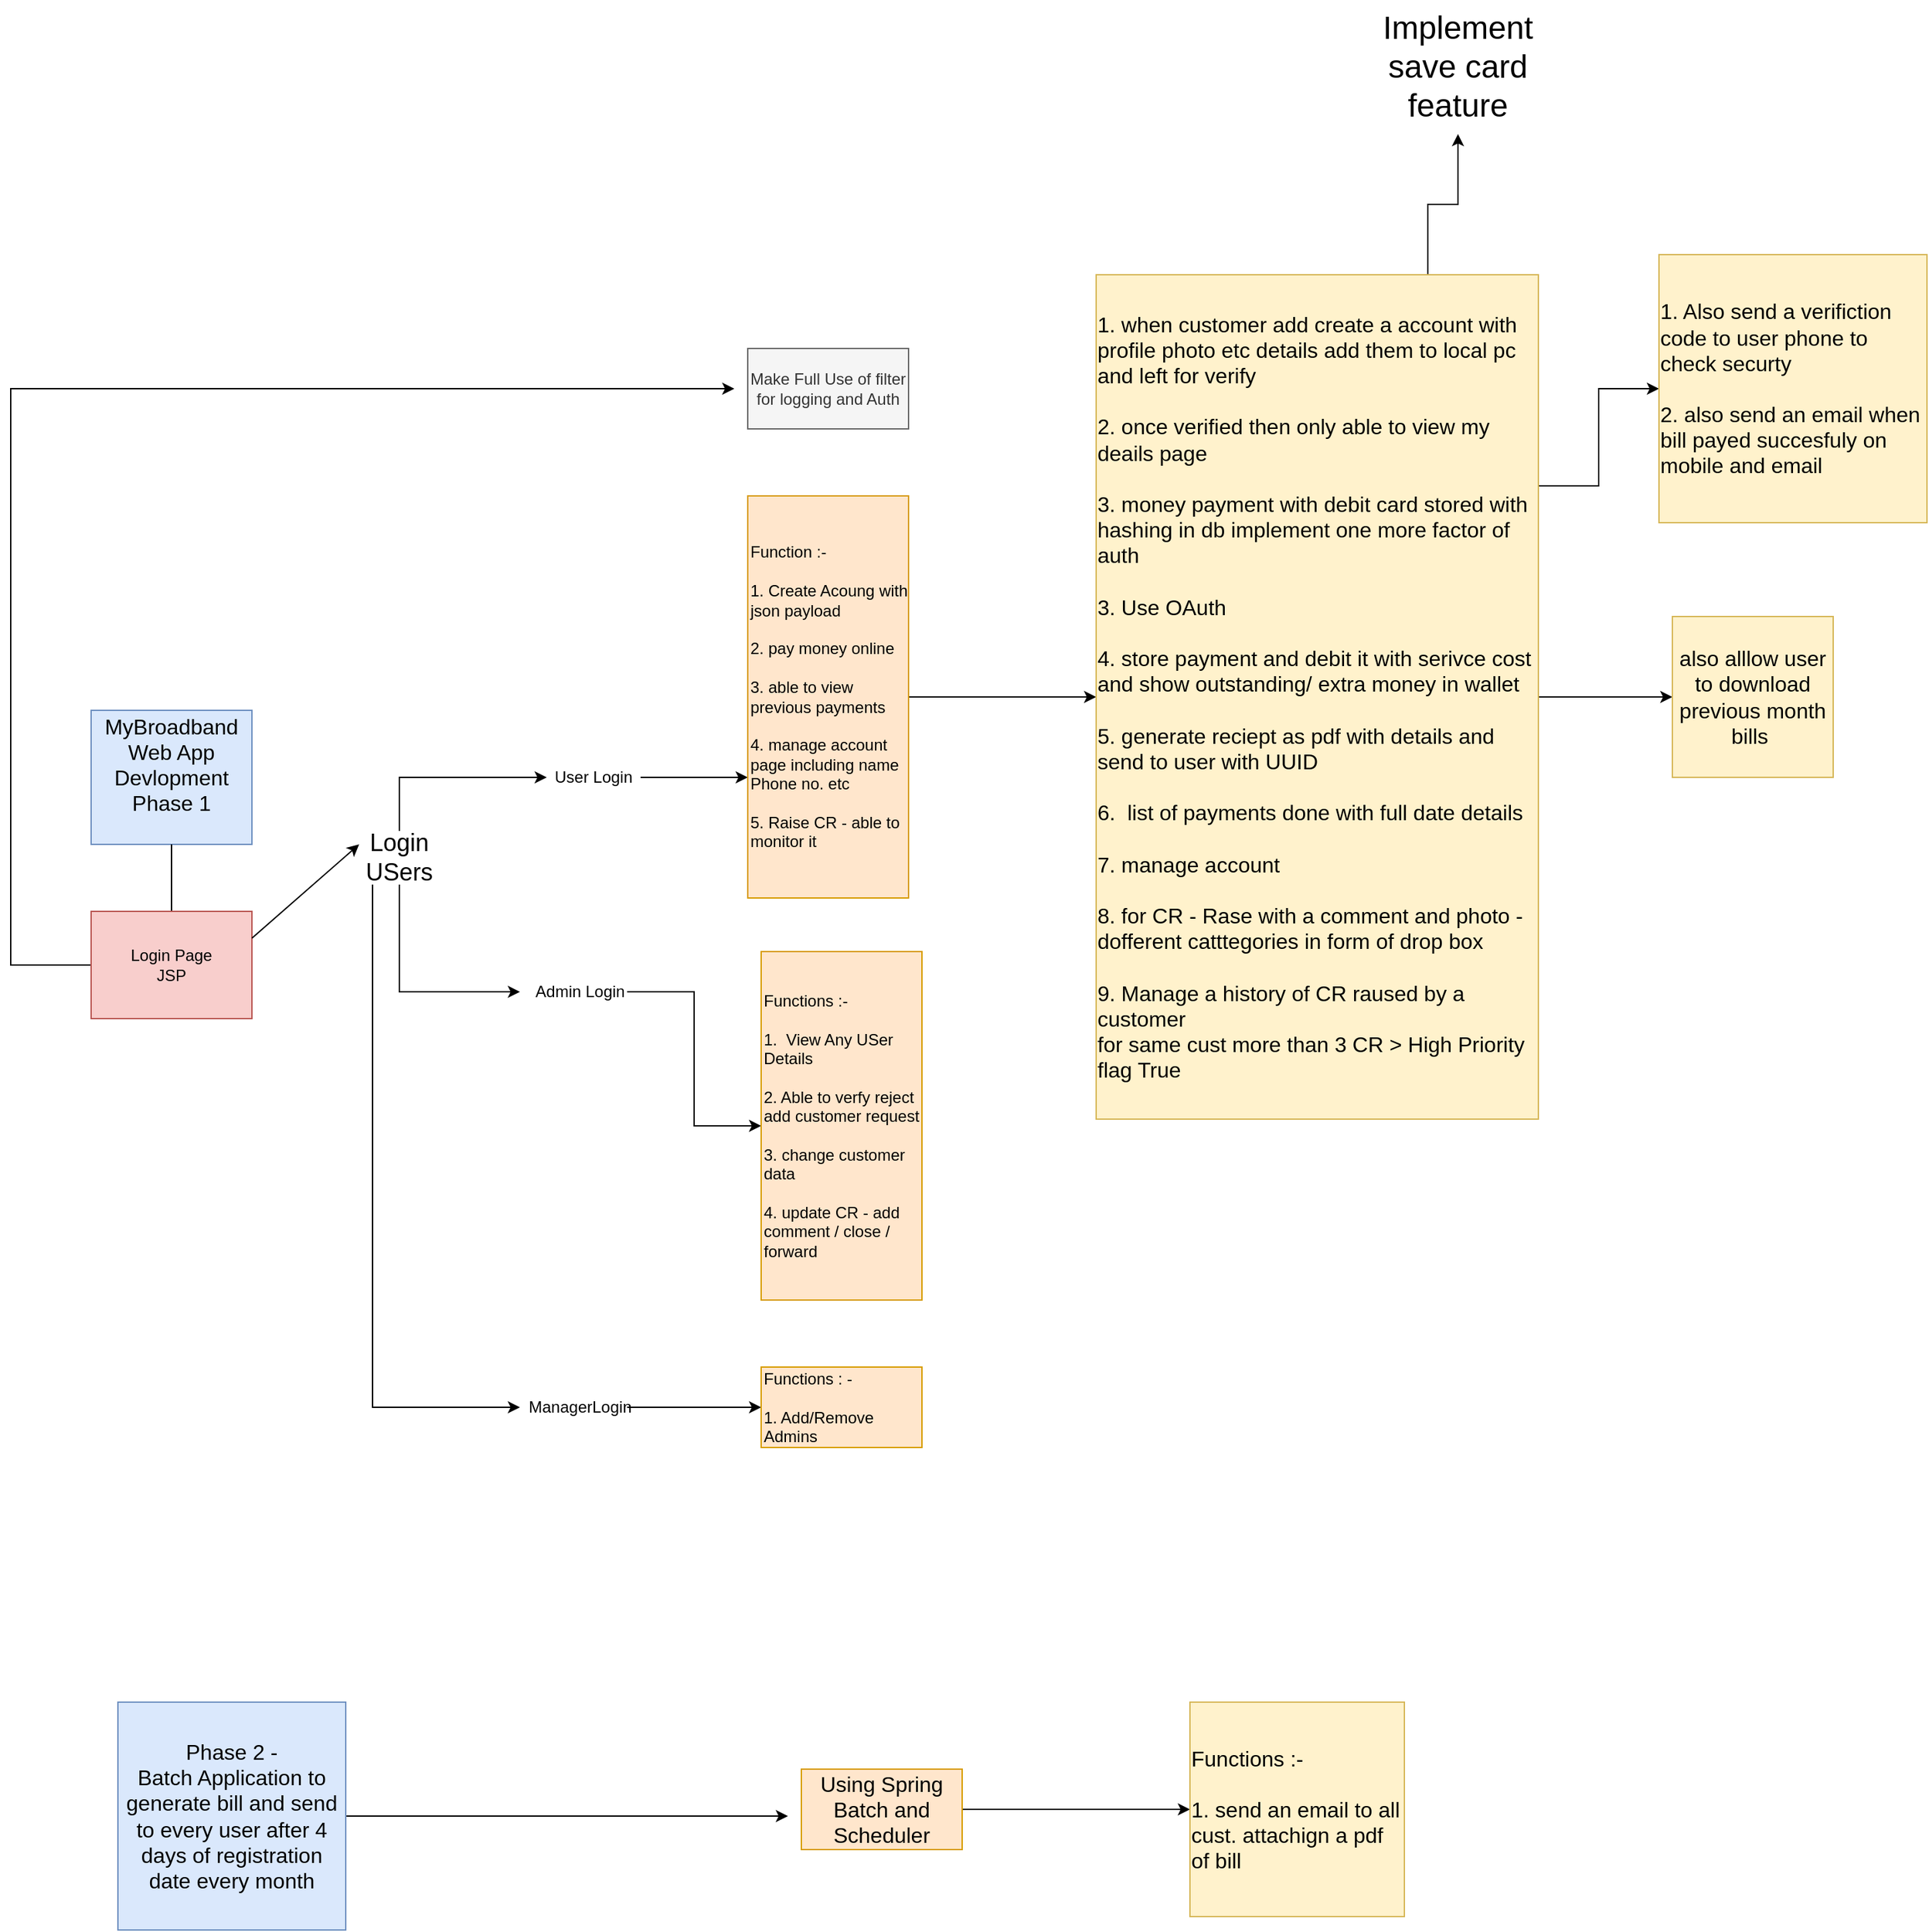 <mxfile version="16.5.1" type="device"><diagram id="N06PB8gWCvAoNvqZ9SwN" name="Architecture"><mxGraphModel dx="1955" dy="2448" grid="1" gridSize="10" guides="1" tooltips="1" connect="1" arrows="1" fold="1" page="1" pageScale="1" pageWidth="850" pageHeight="1100" math="0" shadow="0"><root><mxCell id="0"/><mxCell id="1" parent="0"/><mxCell id="XfTcT6b9Jb_cP8vCyyQy-3" value="&lt;font size=&quot;3&quot;&gt;MyBroadband Web App Devlopment Phase 1&lt;br&gt;&lt;br&gt;&lt;/font&gt;" style="rounded=0;whiteSpace=wrap;html=1;fillColor=#dae8fc;strokeColor=#6c8ebf;" parent="1" vertex="1"><mxGeometry x="350" y="30" width="120" height="100" as="geometry"/></mxCell><mxCell id="XfTcT6b9Jb_cP8vCyyQy-7" value="" style="endArrow=classic;html=1;exitX=0.5;exitY=1;exitDx=0;exitDy=0;" parent="1" source="XfTcT6b9Jb_cP8vCyyQy-3" edge="1"><mxGeometry width="50" height="50" relative="1" as="geometry"><mxPoint x="410" y="200" as="sourcePoint"/><mxPoint x="410" y="200" as="targetPoint"/></mxGeometry></mxCell><mxCell id="XfTcT6b9Jb_cP8vCyyQy-37" style="edgeStyle=orthogonalEdgeStyle;rounded=0;orthogonalLoop=1;jettySize=auto;html=1;" parent="1" source="XfTcT6b9Jb_cP8vCyyQy-10" edge="1"><mxGeometry relative="1" as="geometry"><mxPoint x="830" y="-210" as="targetPoint"/><Array as="points"><mxPoint x="290" y="220"/><mxPoint x="290" y="-210"/></Array></mxGeometry></mxCell><mxCell id="XfTcT6b9Jb_cP8vCyyQy-10" value="Login Page&lt;br&gt;JSP" style="rounded=0;whiteSpace=wrap;html=1;fillColor=#f8cecc;strokeColor=#b85450;" parent="1" vertex="1"><mxGeometry x="350" y="180" width="120" height="80" as="geometry"/></mxCell><mxCell id="XfTcT6b9Jb_cP8vCyyQy-11" value="" style="endArrow=classic;html=1;" parent="1" edge="1"><mxGeometry width="50" height="50" relative="1" as="geometry"><mxPoint x="470" y="200" as="sourcePoint"/><mxPoint x="550" y="130" as="targetPoint"/></mxGeometry></mxCell><mxCell id="XfTcT6b9Jb_cP8vCyyQy-21" style="edgeStyle=orthogonalEdgeStyle;rounded=0;orthogonalLoop=1;jettySize=auto;html=1;" parent="1" source="XfTcT6b9Jb_cP8vCyyQy-15" edge="1"><mxGeometry relative="1" as="geometry"><mxPoint x="690" y="80" as="targetPoint"/><Array as="points"><mxPoint x="580" y="80"/></Array></mxGeometry></mxCell><mxCell id="XfTcT6b9Jb_cP8vCyyQy-29" style="edgeStyle=orthogonalEdgeStyle;rounded=0;orthogonalLoop=1;jettySize=auto;html=1;" parent="1" edge="1"><mxGeometry relative="1" as="geometry"><mxPoint x="670" y="240" as="targetPoint"/><mxPoint x="580" y="160" as="sourcePoint"/><Array as="points"><mxPoint x="580" y="240"/></Array></mxGeometry></mxCell><mxCell id="XfTcT6b9Jb_cP8vCyyQy-33" style="edgeStyle=orthogonalEdgeStyle;rounded=0;orthogonalLoop=1;jettySize=auto;html=1;" parent="1" source="XfTcT6b9Jb_cP8vCyyQy-15" edge="1"><mxGeometry relative="1" as="geometry"><mxPoint x="670" y="550" as="targetPoint"/><Array as="points"><mxPoint x="560" y="550"/></Array></mxGeometry></mxCell><mxCell id="XfTcT6b9Jb_cP8vCyyQy-15" value="&lt;font style=&quot;font-size: 18px&quot;&gt;Login USers&lt;/font&gt;" style="text;html=1;strokeColor=none;fillColor=none;align=center;verticalAlign=middle;whiteSpace=wrap;rounded=0;" parent="1" vertex="1"><mxGeometry x="560" y="120" width="40" height="40" as="geometry"/></mxCell><mxCell id="XfTcT6b9Jb_cP8vCyyQy-26" style="edgeStyle=orthogonalEdgeStyle;rounded=0;orthogonalLoop=1;jettySize=auto;html=1;" parent="1" source="XfTcT6b9Jb_cP8vCyyQy-23" edge="1"><mxGeometry relative="1" as="geometry"><mxPoint x="840" y="80" as="targetPoint"/></mxGeometry></mxCell><mxCell id="XfTcT6b9Jb_cP8vCyyQy-23" value="User Login&lt;br&gt;" style="text;html=1;strokeColor=none;fillColor=none;align=center;verticalAlign=middle;whiteSpace=wrap;rounded=0;" parent="1" vertex="1"><mxGeometry x="690" y="70" width="70" height="20" as="geometry"/></mxCell><mxCell id="XfTcT6b9Jb_cP8vCyyQy-40" style="edgeStyle=orthogonalEdgeStyle;rounded=0;orthogonalLoop=1;jettySize=auto;html=1;" parent="1" source="XfTcT6b9Jb_cP8vCyyQy-27" target="XfTcT6b9Jb_cP8vCyyQy-38" edge="1"><mxGeometry relative="1" as="geometry"/></mxCell><mxCell id="XfTcT6b9Jb_cP8vCyyQy-27" value="Function :-&amp;nbsp;&lt;br&gt;&lt;br&gt;1. Create Acoung with json payload&lt;br&gt;&lt;br&gt;2. pay money online&lt;br&gt;&lt;br&gt;3. able to view previous payments&amp;nbsp;&lt;br&gt;&lt;br&gt;4. manage account page including name Phone no. etc&amp;nbsp;&lt;br&gt;&lt;br&gt;5. Raise CR - able to monitor it" style="rounded=0;whiteSpace=wrap;html=1;align=left;fillColor=#ffe6cc;strokeColor=#d79b00;" parent="1" vertex="1"><mxGeometry x="840" y="-130" width="120" height="300" as="geometry"/></mxCell><mxCell id="XfTcT6b9Jb_cP8vCyyQy-31" style="edgeStyle=orthogonalEdgeStyle;rounded=0;orthogonalLoop=1;jettySize=auto;html=1;" parent="1" source="XfTcT6b9Jb_cP8vCyyQy-30" target="XfTcT6b9Jb_cP8vCyyQy-32" edge="1"><mxGeometry relative="1" as="geometry"><mxPoint x="840" y="240" as="targetPoint"/></mxGeometry></mxCell><mxCell id="XfTcT6b9Jb_cP8vCyyQy-30" value="Admin Login" style="text;html=1;strokeColor=none;fillColor=none;align=center;verticalAlign=middle;whiteSpace=wrap;rounded=0;" parent="1" vertex="1"><mxGeometry x="680" y="230" width="70" height="20" as="geometry"/></mxCell><mxCell id="XfTcT6b9Jb_cP8vCyyQy-32" value="Functions :-&lt;br&gt;&lt;br&gt;&lt;div&gt;&lt;span&gt;1.&amp;nbsp; View Any USer Details&amp;nbsp;&lt;/span&gt;&lt;/div&gt;&lt;div&gt;&lt;span&gt;&lt;br&gt;&lt;/span&gt;&lt;/div&gt;&lt;div&gt;&lt;span&gt;2. Able to verfy reject add customer request&lt;/span&gt;&lt;/div&gt;&lt;div&gt;&lt;span&gt;&lt;br&gt;&lt;/span&gt;&lt;/div&gt;&lt;div&gt;&lt;span&gt;3. change customer data&lt;/span&gt;&lt;/div&gt;&lt;div&gt;&lt;span&gt;&lt;br&gt;&lt;/span&gt;&lt;/div&gt;&lt;div&gt;&lt;span&gt;4. update CR - add comment / close / forward&lt;/span&gt;&lt;/div&gt;" style="rounded=0;whiteSpace=wrap;html=1;align=left;fillColor=#ffe6cc;strokeColor=#d79b00;" parent="1" vertex="1"><mxGeometry x="850" y="210" width="120" height="260" as="geometry"/></mxCell><mxCell id="XfTcT6b9Jb_cP8vCyyQy-35" style="edgeStyle=orthogonalEdgeStyle;rounded=0;orthogonalLoop=1;jettySize=auto;html=1;" parent="1" source="XfTcT6b9Jb_cP8vCyyQy-34" edge="1"><mxGeometry relative="1" as="geometry"><mxPoint x="850" y="550" as="targetPoint"/></mxGeometry></mxCell><mxCell id="XfTcT6b9Jb_cP8vCyyQy-34" value="ManagerLogin" style="text;html=1;strokeColor=none;fillColor=none;align=center;verticalAlign=middle;whiteSpace=wrap;rounded=0;" parent="1" vertex="1"><mxGeometry x="680" y="540" width="70" height="20" as="geometry"/></mxCell><mxCell id="XfTcT6b9Jb_cP8vCyyQy-36" value="Functions : -&lt;br&gt;&lt;br&gt;1. Add/Remove Admins" style="rounded=0;whiteSpace=wrap;html=1;align=left;fillColor=#ffe6cc;strokeColor=#d79b00;" parent="1" vertex="1"><mxGeometry x="850" y="520" width="120" height="60" as="geometry"/></mxCell><mxCell id="XfTcT6b9Jb_cP8vCyyQy-47" style="edgeStyle=orthogonalEdgeStyle;rounded=0;orthogonalLoop=1;jettySize=auto;html=1;" parent="1" source="XfTcT6b9Jb_cP8vCyyQy-38" target="XfTcT6b9Jb_cP8vCyyQy-48" edge="1"><mxGeometry relative="1" as="geometry"><mxPoint x="1540" y="20" as="targetPoint"/></mxGeometry></mxCell><mxCell id="XfTcT6b9Jb_cP8vCyyQy-49" style="edgeStyle=orthogonalEdgeStyle;rounded=0;orthogonalLoop=1;jettySize=auto;html=1;exitX=1;exitY=0.25;exitDx=0;exitDy=0;" parent="1" source="XfTcT6b9Jb_cP8vCyyQy-38" target="XfTcT6b9Jb_cP8vCyyQy-50" edge="1"><mxGeometry relative="1" as="geometry"><mxPoint x="1520" y="-136.667" as="targetPoint"/></mxGeometry></mxCell><mxCell id="EUYdwIX3qBwDujt_MDsr-1" style="edgeStyle=orthogonalEdgeStyle;rounded=0;orthogonalLoop=1;jettySize=auto;html=1;exitX=0.75;exitY=0;exitDx=0;exitDy=0;" parent="1" source="XfTcT6b9Jb_cP8vCyyQy-38" target="EUYdwIX3qBwDujt_MDsr-2" edge="1"><mxGeometry relative="1" as="geometry"><mxPoint x="1370" y="-390" as="targetPoint"/></mxGeometry></mxCell><mxCell id="XfTcT6b9Jb_cP8vCyyQy-38" value="&lt;div style=&quot;text-align: left&quot;&gt;&lt;span style=&quot;font-size: medium&quot;&gt;1. when customer add create a account with profile photo etc details add them to local pc and left for verify&lt;/span&gt;&lt;/div&gt;&lt;font size=&quot;3&quot;&gt;&lt;div style=&quot;text-align: left&quot;&gt;&lt;br&gt;&lt;/div&gt;&lt;div style=&quot;text-align: left&quot;&gt;&lt;span&gt;2. once verified then only able to view my deails page&lt;/span&gt;&lt;/div&gt;&lt;div style=&quot;text-align: left&quot;&gt;&lt;span&gt;&lt;br&gt;&lt;/span&gt;&lt;/div&gt;&lt;div style=&quot;text-align: left&quot;&gt;&lt;span&gt;3. money payment with debit card stored with hashing in db implement one more factor of auth&lt;/span&gt;&lt;/div&gt;&lt;div style=&quot;text-align: left&quot;&gt;&lt;span&gt;&lt;br&gt;&lt;/span&gt;&lt;/div&gt;&lt;div style=&quot;text-align: left&quot;&gt;3. Use OAuth&amp;nbsp;&lt;/div&gt;&lt;div style=&quot;text-align: left&quot;&gt;&lt;br&gt;&lt;/div&gt;&lt;div style=&quot;text-align: left&quot;&gt;4. store payment and debit it with serivce cost and show outstanding/ extra money in wallet&lt;/div&gt;&lt;div style=&quot;text-align: left&quot;&gt;&lt;br&gt;&lt;/div&gt;&lt;div style=&quot;text-align: left&quot;&gt;5. generate reciept as pdf with details and send to user with UUID&amp;nbsp;&lt;/div&gt;&lt;div style=&quot;text-align: left&quot;&gt;&lt;br&gt;&lt;/div&gt;&lt;div style=&quot;text-align: left&quot;&gt;6.&amp;nbsp; list of payments done with full date details&lt;/div&gt;&lt;div style=&quot;text-align: left&quot;&gt;&lt;br&gt;&lt;/div&gt;&lt;div style=&quot;text-align: left&quot;&gt;7. manage account&amp;nbsp;&lt;/div&gt;&lt;div style=&quot;text-align: left&quot;&gt;&lt;br&gt;&lt;/div&gt;&lt;div style=&quot;text-align: left&quot;&gt;8. for CR - Rase with a comment and photo - dofferent catttegories in form of drop box&lt;/div&gt;&lt;div style=&quot;text-align: left&quot;&gt;&lt;br&gt;&lt;/div&gt;&lt;div style=&quot;text-align: left&quot;&gt;9. Manage a history of CR raused by a customer&lt;/div&gt;&lt;div style=&quot;text-align: left&quot;&gt;for same cust more than 3 CR &amp;gt; High Priority flag True&lt;/div&gt;&lt;/font&gt;" style="rounded=0;whiteSpace=wrap;html=1;fillColor=#fff2cc;strokeColor=#d6b656;" parent="1" vertex="1"><mxGeometry x="1100" y="-295" width="330" height="630" as="geometry"/></mxCell><mxCell id="XfTcT6b9Jb_cP8vCyyQy-39" value="Make Full Use of filter for logging and Auth&lt;br&gt;" style="rounded=0;whiteSpace=wrap;html=1;fillColor=#f5f5f5;strokeColor=#666666;fontColor=#333333;" parent="1" vertex="1"><mxGeometry x="840" y="-240" width="120" height="60" as="geometry"/></mxCell><mxCell id="XfTcT6b9Jb_cP8vCyyQy-42" style="edgeStyle=orthogonalEdgeStyle;rounded=0;orthogonalLoop=1;jettySize=auto;html=1;" parent="1" source="XfTcT6b9Jb_cP8vCyyQy-41" edge="1"><mxGeometry relative="1" as="geometry"><mxPoint x="870" y="855" as="targetPoint"/></mxGeometry></mxCell><mxCell id="XfTcT6b9Jb_cP8vCyyQy-41" value="&lt;font size=&quot;3&quot;&gt;Phase 2 -&lt;br&gt;Batch Application to generate bill and send to every user after 4 days of registration date every month&lt;br&gt;&lt;/font&gt;" style="whiteSpace=wrap;html=1;aspect=fixed;fillColor=#dae8fc;strokeColor=#6c8ebf;" parent="1" vertex="1"><mxGeometry x="370" y="770" width="170" height="170" as="geometry"/></mxCell><mxCell id="XfTcT6b9Jb_cP8vCyyQy-44" style="edgeStyle=orthogonalEdgeStyle;rounded=0;orthogonalLoop=1;jettySize=auto;html=1;" parent="1" source="XfTcT6b9Jb_cP8vCyyQy-43" target="XfTcT6b9Jb_cP8vCyyQy-45" edge="1"><mxGeometry relative="1" as="geometry"><mxPoint x="1200" y="850" as="targetPoint"/></mxGeometry></mxCell><mxCell id="XfTcT6b9Jb_cP8vCyyQy-43" value="&lt;font size=&quot;3&quot;&gt;Using Spring Batch and Scheduler&lt;br&gt;&lt;/font&gt;" style="rounded=0;whiteSpace=wrap;html=1;fillColor=#ffe6cc;strokeColor=#d79b00;" parent="1" vertex="1"><mxGeometry x="880" y="820" width="120" height="60" as="geometry"/></mxCell><mxCell id="XfTcT6b9Jb_cP8vCyyQy-45" value="&lt;div style=&quot;text-align: left&quot;&gt;&lt;span style=&quot;font-size: medium&quot;&gt;Functions :-&lt;/span&gt;&lt;/div&gt;&lt;div style=&quot;text-align: left&quot;&gt;&lt;span style=&quot;font-size: medium&quot;&gt;&lt;br&gt;&lt;/span&gt;&lt;/div&gt;&lt;font size=&quot;3&quot;&gt;&lt;div style=&quot;text-align: left&quot;&gt;&lt;span&gt;1. send an email to all cust. attachign a pdf of bill&lt;/span&gt;&lt;/div&gt;&lt;/font&gt;" style="whiteSpace=wrap;html=1;aspect=fixed;fillColor=#fff2cc;strokeColor=#d6b656;" parent="1" vertex="1"><mxGeometry x="1170" y="770" width="160" height="160" as="geometry"/></mxCell><mxCell id="XfTcT6b9Jb_cP8vCyyQy-48" value="&lt;font size=&quot;3&quot;&gt;also alllow user to download previous month bills&amp;nbsp;&lt;/font&gt;" style="whiteSpace=wrap;html=1;aspect=fixed;fillColor=#fff2cc;strokeColor=#d6b656;" parent="1" vertex="1"><mxGeometry x="1530" y="-40" width="120" height="120" as="geometry"/></mxCell><mxCell id="XfTcT6b9Jb_cP8vCyyQy-50" value="&lt;div style=&quot;text-align: left&quot;&gt;&lt;span style=&quot;font-size: medium&quot;&gt;1. Also send a verifiction code to user phone to check securty&lt;/span&gt;&lt;/div&gt;&lt;font size=&quot;3&quot;&gt;&lt;div style=&quot;text-align: left&quot;&gt;&lt;br&gt;&lt;/div&gt;&lt;div style=&quot;text-align: left&quot;&gt;&lt;span&gt;2. also send an email when bill payed succesfuly on mobile and email&lt;/span&gt;&lt;/div&gt;&lt;/font&gt;" style="whiteSpace=wrap;html=1;aspect=fixed;fillColor=#fff2cc;strokeColor=#d6b656;" parent="1" vertex="1"><mxGeometry x="1520" y="-310" width="200" height="200" as="geometry"/></mxCell><mxCell id="EUYdwIX3qBwDujt_MDsr-2" value="&lt;font style=&quot;font-size: 24px&quot;&gt;Implement save card feature&lt;/font&gt;" style="text;html=1;strokeColor=none;fillColor=none;align=center;verticalAlign=middle;whiteSpace=wrap;rounded=0;" parent="1" vertex="1"><mxGeometry x="1350" y="-500" width="40" height="100" as="geometry"/></mxCell></root></mxGraphModel></diagram></mxfile>